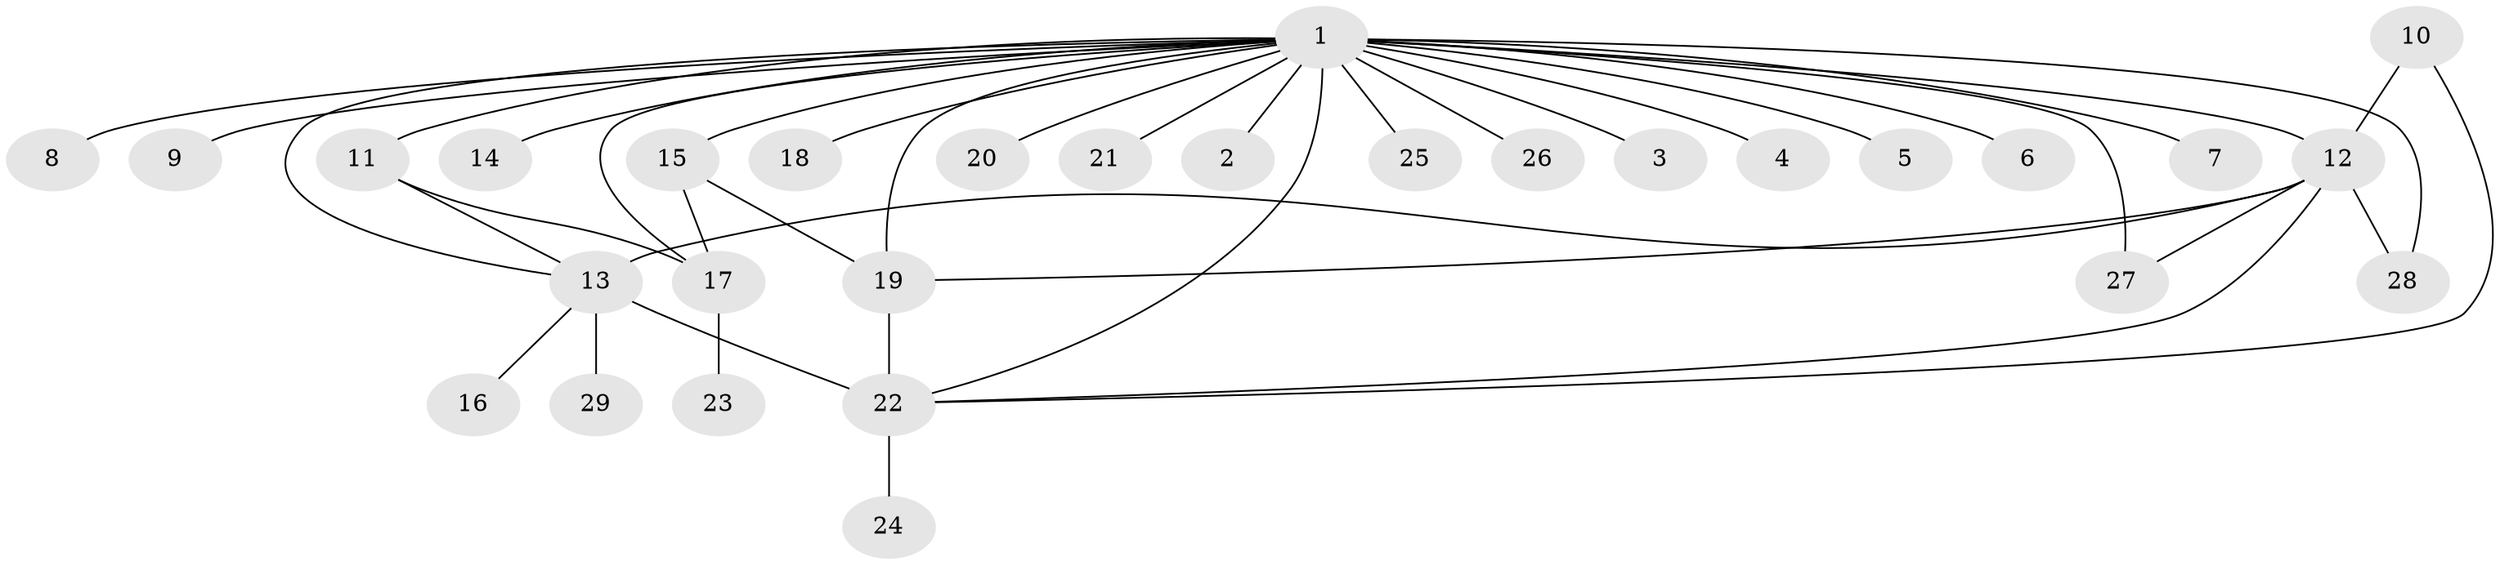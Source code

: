 // original degree distribution, {13: 0.017543859649122806, 25: 0.017543859649122806, 11: 0.017543859649122806, 4: 0.08771929824561403, 1: 0.49122807017543857, 10: 0.017543859649122806, 2: 0.17543859649122806, 7: 0.017543859649122806, 5: 0.017543859649122806, 6: 0.017543859649122806, 3: 0.12280701754385964}
// Generated by graph-tools (version 1.1) at 2025/26/03/09/25 03:26:02]
// undirected, 29 vertices, 40 edges
graph export_dot {
graph [start="1"]
  node [color=gray90,style=filled];
  1;
  2;
  3;
  4;
  5;
  6;
  7;
  8;
  9;
  10;
  11;
  12;
  13;
  14;
  15;
  16;
  17;
  18;
  19;
  20;
  21;
  22;
  23;
  24;
  25;
  26;
  27;
  28;
  29;
  1 -- 2 [weight=1.0];
  1 -- 3 [weight=1.0];
  1 -- 4 [weight=1.0];
  1 -- 5 [weight=1.0];
  1 -- 6 [weight=1.0];
  1 -- 7 [weight=1.0];
  1 -- 8 [weight=1.0];
  1 -- 9 [weight=1.0];
  1 -- 11 [weight=1.0];
  1 -- 12 [weight=2.0];
  1 -- 13 [weight=1.0];
  1 -- 14 [weight=1.0];
  1 -- 15 [weight=1.0];
  1 -- 17 [weight=1.0];
  1 -- 18 [weight=1.0];
  1 -- 19 [weight=2.0];
  1 -- 20 [weight=1.0];
  1 -- 21 [weight=1.0];
  1 -- 22 [weight=2.0];
  1 -- 25 [weight=1.0];
  1 -- 26 [weight=1.0];
  1 -- 27 [weight=2.0];
  1 -- 28 [weight=2.0];
  10 -- 12 [weight=1.0];
  10 -- 22 [weight=1.0];
  11 -- 13 [weight=1.0];
  11 -- 17 [weight=1.0];
  12 -- 13 [weight=1.0];
  12 -- 19 [weight=1.0];
  12 -- 22 [weight=1.0];
  12 -- 27 [weight=1.0];
  12 -- 28 [weight=1.0];
  13 -- 16 [weight=1.0];
  13 -- 22 [weight=4.0];
  13 -- 29 [weight=1.0];
  15 -- 17 [weight=1.0];
  15 -- 19 [weight=1.0];
  17 -- 23 [weight=1.0];
  19 -- 22 [weight=1.0];
  22 -- 24 [weight=1.0];
}
